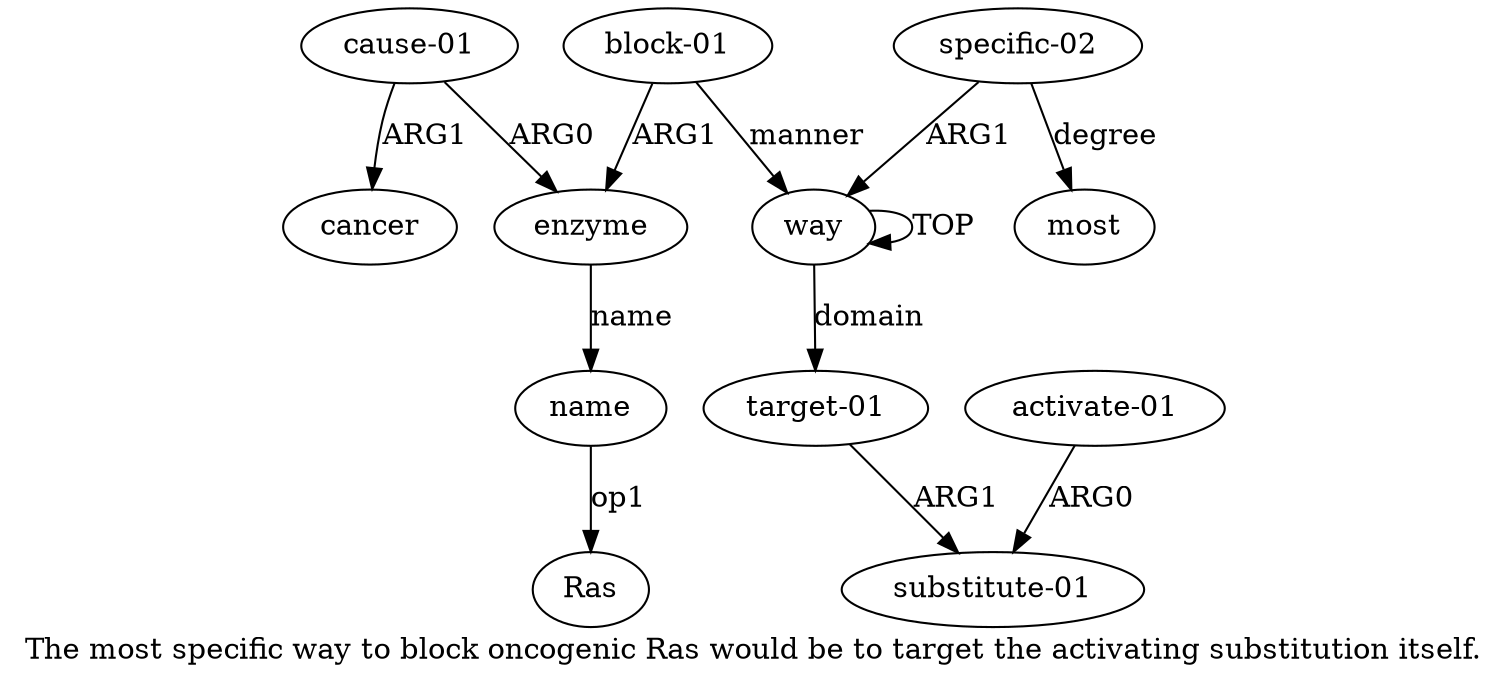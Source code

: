 digraph  {
	graph [label="The most specific way to block oncogenic Ras would be to target the activating substitution itself."];
	node [label="\N"];
	"a5 Ras"	 [color=black,
		gold_ind=-1,
		gold_label=Ras,
		label=Ras,
		test_ind=-1,
		test_label=Ras];
	a10	 [color=black,
		gold_ind=10,
		gold_label="activate-01",
		label="activate-01",
		test_ind=10,
		test_label="activate-01"];
	a9	 [color=black,
		gold_ind=9,
		gold_label="substitute-01",
		label="substitute-01",
		test_ind=9,
		test_label="substitute-01"];
	a10 -> a9 [key=0,
	color=black,
	gold_label=ARG0,
	label=ARG0,
	test_label=ARG0];
a1 [color=black,
	gold_ind=1,
	gold_label="specific-02",
	label="specific-02",
	test_ind=1,
	test_label="specific-02"];
a0 [color=black,
	gold_ind=0,
	gold_label=way,
	label=way,
	test_ind=0,
	test_label=way];
a1 -> a0 [key=0,
color=black,
gold_label=ARG1,
label=ARG1,
test_label=ARG1];
a2 [color=black,
gold_ind=2,
gold_label=most,
label=most,
test_ind=2,
test_label=most];
a1 -> a2 [key=0,
color=black,
gold_label=degree,
label=degree,
test_label=degree];
a0 -> a0 [key=0,
color=black,
gold_label=TOP,
label=TOP,
test_label=TOP];
a8 [color=black,
gold_ind=8,
gold_label="target-01",
label="target-01",
test_ind=8,
test_label="target-01"];
a0 -> a8 [key=0,
color=black,
gold_label=domain,
label=domain,
test_label=domain];
a3 [color=black,
gold_ind=3,
gold_label="block-01",
label="block-01",
test_ind=3,
test_label="block-01"];
a3 -> a0 [key=0,
color=black,
gold_label=manner,
label=manner,
test_label=manner];
a4 [color=black,
gold_ind=4,
gold_label=enzyme,
label=enzyme,
test_ind=4,
test_label=enzyme];
a3 -> a4 [key=0,
color=black,
gold_label=ARG1,
label=ARG1,
test_label=ARG1];
a5 [color=black,
gold_ind=5,
gold_label=name,
label=name,
test_ind=5,
test_label=name];
a5 -> "a5 Ras" [key=0,
color=black,
gold_label=op1,
label=op1,
test_label=op1];
a4 -> a5 [key=0,
color=black,
gold_label=name,
label=name,
test_label=name];
a7 [color=black,
gold_ind=7,
gold_label=cancer,
label=cancer,
test_ind=7,
test_label=cancer];
a6 [color=black,
gold_ind=6,
gold_label="cause-01",
label="cause-01",
test_ind=6,
test_label="cause-01"];
a6 -> a4 [key=0,
color=black,
gold_label=ARG0,
label=ARG0,
test_label=ARG0];
a6 -> a7 [key=0,
color=black,
gold_label=ARG1,
label=ARG1,
test_label=ARG1];
a8 -> a9 [key=0,
color=black,
gold_label=ARG1,
label=ARG1,
test_label=ARG1];
}
